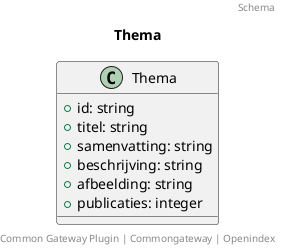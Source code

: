 @startuml
title: Thema
footer: Common Gateway Plugin | Commongateway | Openindex 
header: Schema

class Thema {
  + id: string
  + titel: string
  + samenvatting: string
  + beschrijving: string
  + afbeelding: string
  + publicaties: integer
}
@enduml
